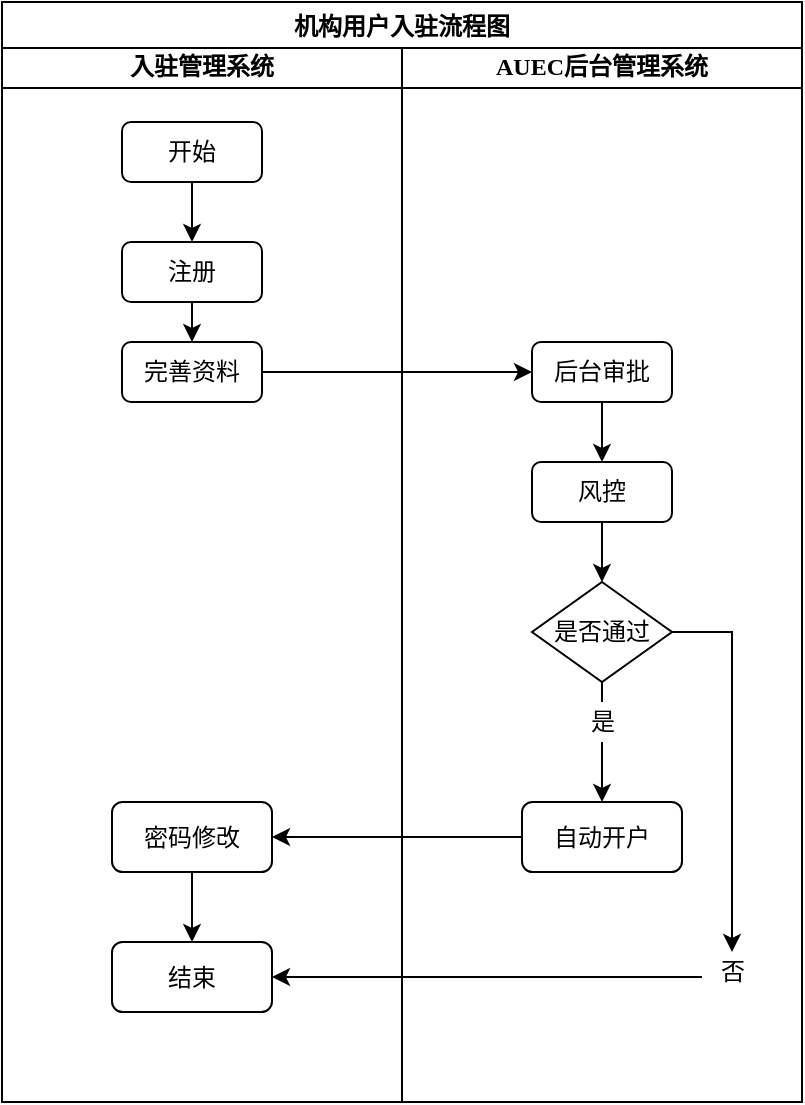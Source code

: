 <mxfile version="12.9.9" type="device"><diagram id="yWNxl3RQOE8NN3vv6pq5" name="第 1 页"><mxGraphModel dx="1086" dy="806" grid="1" gridSize="10" guides="1" tooltips="1" connect="1" arrows="1" fold="1" page="1" pageScale="1" pageWidth="827" pageHeight="1169" math="0" shadow="0"><root><mxCell id="0"/><mxCell id="1" parent="0"/><mxCell id="KikkbHDRYxIKOoear9Ft-1" value="入驻管理系统" style="swimlane;fontFamily=Lucida Console;" vertex="1" parent="1"><mxGeometry x="160" y="130" width="200" height="530" as="geometry"/></mxCell><mxCell id="KikkbHDRYxIKOoear9Ft-2" value="" style="edgeStyle=orthogonalEdgeStyle;rounded=0;orthogonalLoop=1;jettySize=auto;html=1;fontFamily=Lucida Console;" edge="1" parent="KikkbHDRYxIKOoear9Ft-1" source="KikkbHDRYxIKOoear9Ft-3" target="KikkbHDRYxIKOoear9Ft-5"><mxGeometry relative="1" as="geometry"/></mxCell><mxCell id="KikkbHDRYxIKOoear9Ft-3" value="开始" style="rounded=1;whiteSpace=wrap;html=1;fontFamily=Lucida Console;" vertex="1" parent="KikkbHDRYxIKOoear9Ft-1"><mxGeometry x="60" y="40" width="70" height="30" as="geometry"/></mxCell><mxCell id="KikkbHDRYxIKOoear9Ft-4" value="" style="edgeStyle=orthogonalEdgeStyle;rounded=0;orthogonalLoop=1;jettySize=auto;html=1;fontFamily=Lucida Console;" edge="1" parent="KikkbHDRYxIKOoear9Ft-1" source="KikkbHDRYxIKOoear9Ft-5" target="KikkbHDRYxIKOoear9Ft-6"><mxGeometry relative="1" as="geometry"/></mxCell><mxCell id="KikkbHDRYxIKOoear9Ft-5" value="注册" style="rounded=1;whiteSpace=wrap;html=1;fontFamily=Lucida Console;" vertex="1" parent="KikkbHDRYxIKOoear9Ft-1"><mxGeometry x="60" y="100" width="70" height="30" as="geometry"/></mxCell><mxCell id="KikkbHDRYxIKOoear9Ft-6" value="完善资料" style="rounded=1;whiteSpace=wrap;html=1;fontFamily=Lucida Console;" vertex="1" parent="KikkbHDRYxIKOoear9Ft-1"><mxGeometry x="60" y="150" width="70" height="30" as="geometry"/></mxCell><mxCell id="KikkbHDRYxIKOoear9Ft-7" value="" style="edgeStyle=orthogonalEdgeStyle;rounded=0;orthogonalLoop=1;jettySize=auto;html=1;" edge="1" parent="KikkbHDRYxIKOoear9Ft-1" source="KikkbHDRYxIKOoear9Ft-8" target="KikkbHDRYxIKOoear9Ft-9"><mxGeometry relative="1" as="geometry"/></mxCell><mxCell id="KikkbHDRYxIKOoear9Ft-8" value="密码修改" style="rounded=1;whiteSpace=wrap;html=1;" vertex="1" parent="KikkbHDRYxIKOoear9Ft-1"><mxGeometry x="55" y="380" width="80" height="35" as="geometry"/></mxCell><mxCell id="KikkbHDRYxIKOoear9Ft-9" value="结束" style="rounded=1;whiteSpace=wrap;html=1;" vertex="1" parent="KikkbHDRYxIKOoear9Ft-1"><mxGeometry x="55" y="450" width="80" height="35" as="geometry"/></mxCell><mxCell id="KikkbHDRYxIKOoear9Ft-10" value="AUEC后台管理系统" style="swimlane;fontFamily=Lucida Console;" vertex="1" parent="1"><mxGeometry x="360" y="130" width="200" height="530" as="geometry"/></mxCell><mxCell id="KikkbHDRYxIKOoear9Ft-11" value="风控" style="rounded=1;whiteSpace=wrap;html=1;fontFamily=Lucida Console;" vertex="1" parent="KikkbHDRYxIKOoear9Ft-10"><mxGeometry x="65" y="210" width="70" height="30" as="geometry"/></mxCell><mxCell id="KikkbHDRYxIKOoear9Ft-12" value="自动开户" style="rounded=1;whiteSpace=wrap;html=1;" vertex="1" parent="KikkbHDRYxIKOoear9Ft-10"><mxGeometry x="60" y="380" width="80" height="35" as="geometry"/></mxCell><mxCell id="KikkbHDRYxIKOoear9Ft-13" value="" style="edgeStyle=orthogonalEdgeStyle;rounded=0;orthogonalLoop=1;jettySize=auto;html=1;" edge="1" parent="KikkbHDRYxIKOoear9Ft-10" source="KikkbHDRYxIKOoear9Ft-14"><mxGeometry relative="1" as="geometry"><mxPoint x="100" y="380" as="targetPoint"/></mxGeometry></mxCell><mxCell id="KikkbHDRYxIKOoear9Ft-14" value="是否通过" style="rhombus;whiteSpace=wrap;html=1;fontFamily=Lucida Console;" vertex="1" parent="KikkbHDRYxIKOoear9Ft-10"><mxGeometry x="65" y="270" width="70" height="50" as="geometry"/></mxCell><mxCell id="KikkbHDRYxIKOoear9Ft-15" value="" style="edgeStyle=orthogonalEdgeStyle;rounded=0;orthogonalLoop=1;jettySize=auto;html=1;fontFamily=Lucida Console;" edge="1" parent="KikkbHDRYxIKOoear9Ft-10" source="KikkbHDRYxIKOoear9Ft-11" target="KikkbHDRYxIKOoear9Ft-14"><mxGeometry relative="1" as="geometry"><mxPoint x="460" y="450" as="targetPoint"/><mxPoint x="460" y="370" as="sourcePoint"/></mxGeometry></mxCell><mxCell id="KikkbHDRYxIKOoear9Ft-16" value="是" style="text;html=1;align=center;verticalAlign=middle;resizable=0;points=[];autosize=1;fillColor=#ffffff;" vertex="1" parent="KikkbHDRYxIKOoear9Ft-10"><mxGeometry x="85" y="330" width="30" height="20" as="geometry"/></mxCell><mxCell id="KikkbHDRYxIKOoear9Ft-17" value="否" style="text;html=1;align=center;verticalAlign=middle;resizable=0;points=[];autosize=1;" vertex="1" parent="KikkbHDRYxIKOoear9Ft-10"><mxGeometry x="150" y="455" width="30" height="20" as="geometry"/></mxCell><mxCell id="KikkbHDRYxIKOoear9Ft-18" value="" style="edgeStyle=orthogonalEdgeStyle;rounded=0;orthogonalLoop=1;jettySize=auto;html=1;" edge="1" parent="KikkbHDRYxIKOoear9Ft-10" source="KikkbHDRYxIKOoear9Ft-14" target="KikkbHDRYxIKOoear9Ft-17"><mxGeometry relative="1" as="geometry"><mxPoint x="495" y="425" as="sourcePoint"/><mxPoint x="575" y="425" as="targetPoint"/></mxGeometry></mxCell><mxCell id="KikkbHDRYxIKOoear9Ft-19" value="后台审批" style="rounded=1;whiteSpace=wrap;html=1;fontFamily=Lucida Console;" vertex="1" parent="KikkbHDRYxIKOoear9Ft-10"><mxGeometry x="65" y="150" width="70" height="30" as="geometry"/></mxCell><mxCell id="KikkbHDRYxIKOoear9Ft-20" value="" style="edgeStyle=orthogonalEdgeStyle;rounded=0;orthogonalLoop=1;jettySize=auto;html=1;fontFamily=Lucida Console;" edge="1" parent="KikkbHDRYxIKOoear9Ft-10" source="KikkbHDRYxIKOoear9Ft-19" target="KikkbHDRYxIKOoear9Ft-11"><mxGeometry relative="1" as="geometry"/></mxCell><mxCell id="KikkbHDRYxIKOoear9Ft-21" value="机构用户入驻流程图" style="swimlane;fontFamily=Lucida Console;" vertex="1" parent="1"><mxGeometry x="160" y="110" width="400" height="550" as="geometry"/></mxCell><mxCell id="KikkbHDRYxIKOoear9Ft-22" value="" style="edgeStyle=orthogonalEdgeStyle;rounded=0;orthogonalLoop=1;jettySize=auto;html=1;entryX=1;entryY=0.5;entryDx=0;entryDy=0;" edge="1" parent="1" source="KikkbHDRYxIKOoear9Ft-12" target="KikkbHDRYxIKOoear9Ft-8"><mxGeometry relative="1" as="geometry"><mxPoint x="310" y="527.5" as="targetPoint"/></mxGeometry></mxCell><mxCell id="KikkbHDRYxIKOoear9Ft-23" value="" style="edgeStyle=orthogonalEdgeStyle;rounded=0;orthogonalLoop=1;jettySize=auto;html=1;entryX=1;entryY=0.5;entryDx=0;entryDy=0;" edge="1" parent="1" source="KikkbHDRYxIKOoear9Ft-17" target="KikkbHDRYxIKOoear9Ft-9"><mxGeometry relative="1" as="geometry"><mxPoint x="575" y="425" as="targetPoint"/><Array as="points"><mxPoint x="510" y="598"/></Array></mxGeometry></mxCell><mxCell id="KikkbHDRYxIKOoear9Ft-24" value="" style="edgeStyle=orthogonalEdgeStyle;rounded=0;orthogonalLoop=1;jettySize=auto;html=1;fontFamily=Lucida Console;" edge="1" parent="1" source="KikkbHDRYxIKOoear9Ft-6" target="KikkbHDRYxIKOoear9Ft-19"><mxGeometry relative="1" as="geometry"/></mxCell></root></mxGraphModel></diagram></mxfile>